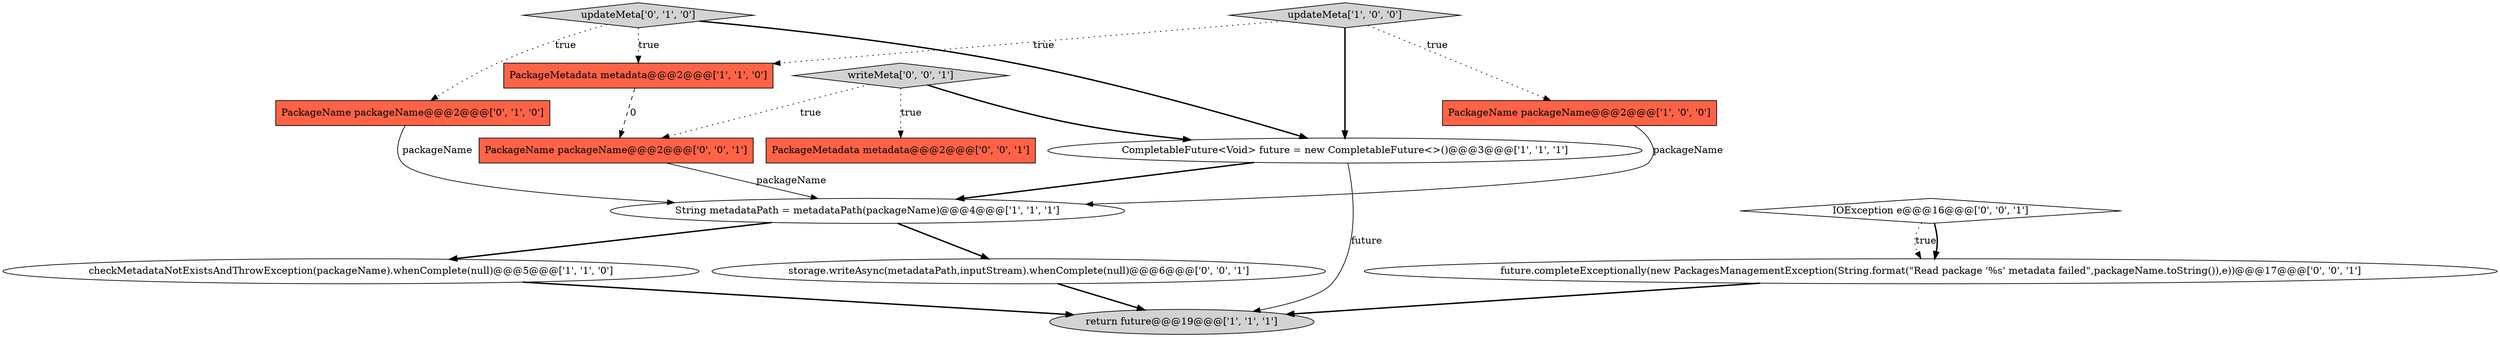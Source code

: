 digraph {
8 [style = filled, label = "updateMeta['0', '1', '0']", fillcolor = lightgray, shape = diamond image = "AAA0AAABBB2BBB"];
9 [style = filled, label = "PackageMetadata metadata@@@2@@@['0', '0', '1']", fillcolor = tomato, shape = box image = "AAA0AAABBB3BBB"];
1 [style = filled, label = "updateMeta['1', '0', '0']", fillcolor = lightgray, shape = diamond image = "AAA0AAABBB1BBB"];
3 [style = filled, label = "PackageMetadata metadata@@@2@@@['1', '1', '0']", fillcolor = tomato, shape = box image = "AAA0AAABBB1BBB"];
13 [style = filled, label = "IOException e@@@16@@@['0', '0', '1']", fillcolor = white, shape = diamond image = "AAA0AAABBB3BBB"];
14 [style = filled, label = "future.completeExceptionally(new PackagesManagementException(String.format(\"Read package '%s' metadata failed\",packageName.toString()),e))@@@17@@@['0', '0', '1']", fillcolor = white, shape = ellipse image = "AAA0AAABBB3BBB"];
11 [style = filled, label = "storage.writeAsync(metadataPath,inputStream).whenComplete(null)@@@6@@@['0', '0', '1']", fillcolor = white, shape = ellipse image = "AAA0AAABBB3BBB"];
2 [style = filled, label = "PackageName packageName@@@2@@@['1', '0', '0']", fillcolor = tomato, shape = box image = "AAA0AAABBB1BBB"];
0 [style = filled, label = "return future@@@19@@@['1', '1', '1']", fillcolor = lightgray, shape = ellipse image = "AAA0AAABBB1BBB"];
7 [style = filled, label = "PackageName packageName@@@2@@@['0', '1', '0']", fillcolor = tomato, shape = box image = "AAA0AAABBB2BBB"];
10 [style = filled, label = "PackageName packageName@@@2@@@['0', '0', '1']", fillcolor = tomato, shape = box image = "AAA0AAABBB3BBB"];
5 [style = filled, label = "checkMetadataNotExistsAndThrowException(packageName).whenComplete(null)@@@5@@@['1', '1', '0']", fillcolor = white, shape = ellipse image = "AAA0AAABBB1BBB"];
6 [style = filled, label = "CompletableFuture<Void> future = new CompletableFuture<>()@@@3@@@['1', '1', '1']", fillcolor = white, shape = ellipse image = "AAA0AAABBB1BBB"];
12 [style = filled, label = "writeMeta['0', '0', '1']", fillcolor = lightgray, shape = diamond image = "AAA0AAABBB3BBB"];
4 [style = filled, label = "String metadataPath = metadataPath(packageName)@@@4@@@['1', '1', '1']", fillcolor = white, shape = ellipse image = "AAA0AAABBB1BBB"];
10->4 [style = solid, label="packageName"];
2->4 [style = solid, label="packageName"];
8->7 [style = dotted, label="true"];
8->6 [style = bold, label=""];
12->6 [style = bold, label=""];
8->3 [style = dotted, label="true"];
1->3 [style = dotted, label="true"];
6->4 [style = bold, label=""];
11->0 [style = bold, label=""];
1->6 [style = bold, label=""];
12->10 [style = dotted, label="true"];
14->0 [style = bold, label=""];
5->0 [style = bold, label=""];
7->4 [style = solid, label="packageName"];
3->10 [style = dashed, label="0"];
1->2 [style = dotted, label="true"];
6->0 [style = solid, label="future"];
4->11 [style = bold, label=""];
13->14 [style = dotted, label="true"];
4->5 [style = bold, label=""];
13->14 [style = bold, label=""];
12->9 [style = dotted, label="true"];
}
